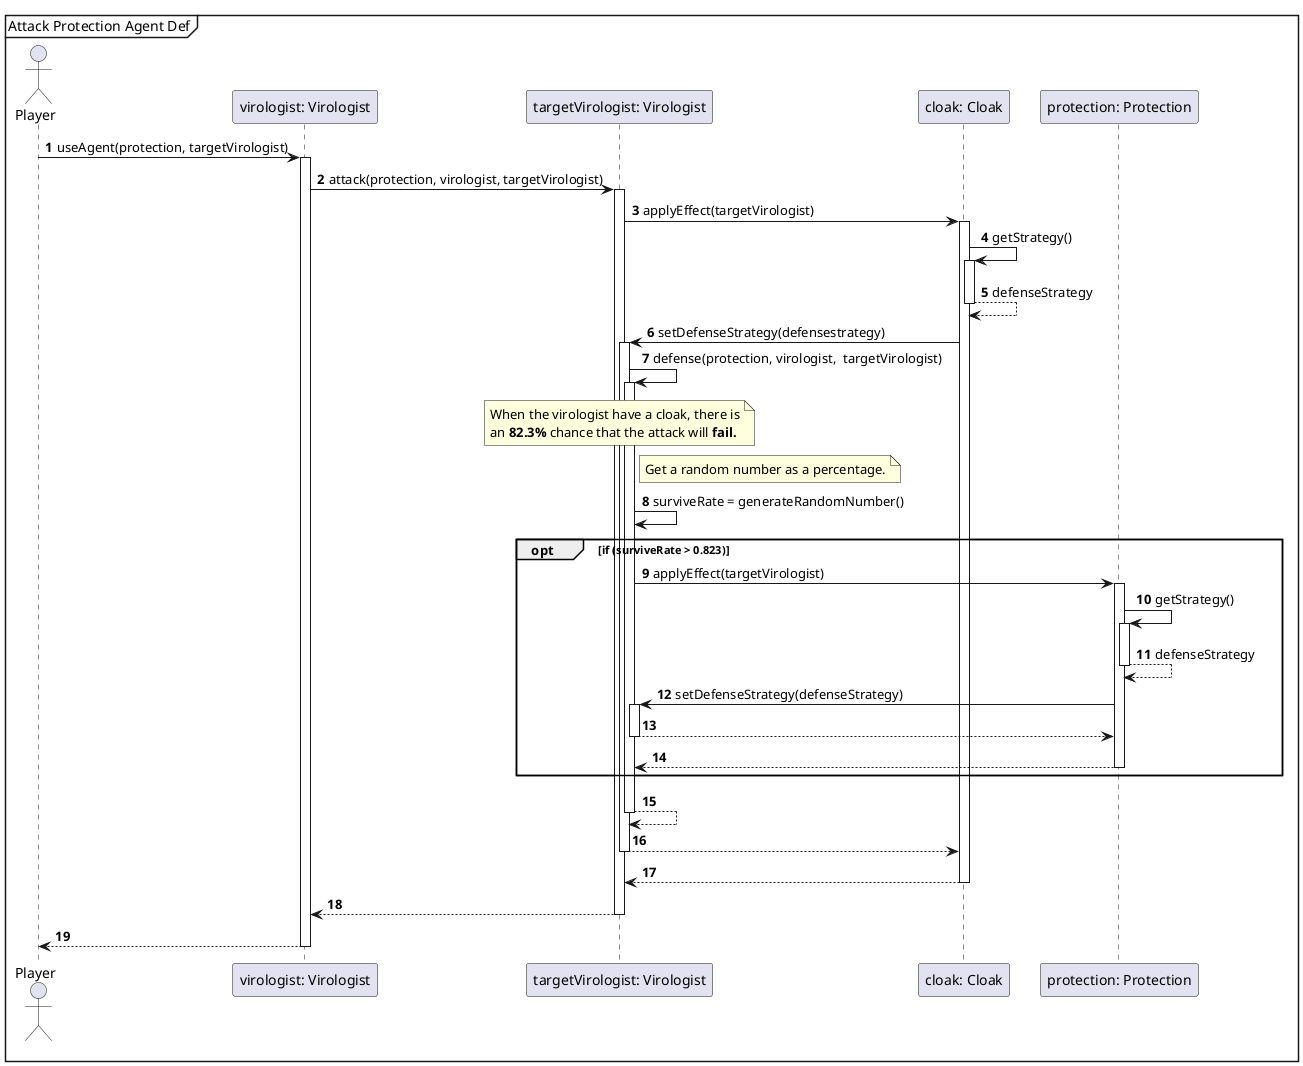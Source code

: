 @startuml
'https://plantuml.com/sequence-diagram

autonumber

mainframe Attack Protection Agent Def

actor Player

Player -> "virologist: Virologist"++: useAgent(protection, targetVirologist)
 "virologist: Virologist" -> "targetVirologist: Virologist"++: attack(protection, virologist, targetVirologist)

 "targetVirologist: Virologist" -> "cloak: Cloak" ++ : applyEffect(targetVirologist)

 "cloak: Cloak"  -> "cloak: Cloak" ++ : getStrategy()
 "cloak: Cloak"  --> "cloak: Cloak" -- : defenseStrategy

 "cloak: Cloak"  -> "targetVirologist: Virologist"++: setDefenseStrategy(defensestrategy)


"targetVirologist: Virologist" -> "targetVirologist: Virologist"++: defense(protection, virologist,  targetVirologist)


note over "targetVirologist: Virologist"
    When the virologist have a cloak, there is
    an **82.3%** chance that the attack will **fail.**
end note

note right of "targetVirologist: Virologist"
Get a random number as a percentage.
end note

"targetVirologist: Virologist" -> "targetVirologist: Virologist": surviveRate = generateRandomNumber()

opt if (surviveRate > 0.823)
    "targetVirologist: Virologist" -> "protection: Protection"++ : applyEffect(targetVirologist)

        "protection: Protection" -> "protection: Protection"++ : getStrategy()
        "protection: Protection" --> "protection: Protection"-- : defenseStrategy

        "protection: Protection" -> "targetVirologist: Virologist"++: setDefenseStrategy(defenseStrategy)
        "targetVirologist: Virologist" --> "protection: Protection"--
     "protection: Protection" --> "targetVirologist: Virologist"--
end opt

"targetVirologist: Virologist" --> "targetVirologist: Virologist" --

"targetVirologist: Virologist" --> "cloak: Cloak" --
"cloak: Cloak" --> "targetVirologist: Virologist" --


"targetVirologist: Virologist" --> "virologist: Virologist" --

"virologist: Virologist" --> Player --
@enduml